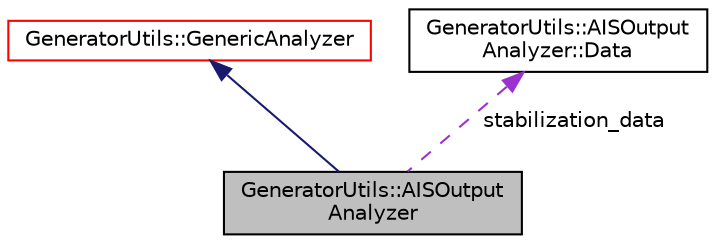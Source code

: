 digraph "GeneratorUtils::AISOutputAnalyzer"
{
 // LATEX_PDF_SIZE
  edge [fontname="Helvetica",fontsize="10",labelfontname="Helvetica",labelfontsize="10"];
  node [fontname="Helvetica",fontsize="10",shape=record];
  Node1 [label="GeneratorUtils::AISOutput\lAnalyzer",height=0.2,width=0.4,color="black", fillcolor="grey75", style="filled", fontcolor="black",tooltip=" "];
  Node2 -> Node1 [dir="back",color="midnightblue",fontsize="10",style="solid",fontname="Helvetica"];
  Node2 [label="GeneratorUtils::GenericAnalyzer",height=0.2,width=0.4,color="red", fillcolor="white", style="filled",URL="$class_generator_utils_1_1_generic_analyzer.html",tooltip=" "];
  Node5 -> Node1 [dir="back",color="darkorchid3",fontsize="10",style="dashed",label=" stabilization_data" ,fontname="Helvetica"];
  Node5 [label="GeneratorUtils::AISOutput\lAnalyzer::Data",height=0.2,width=0.4,color="black", fillcolor="white", style="filled",URL="$struct_generator_utils_1_1_a_i_s_output_analyzer_1_1_data.html",tooltip=" "];
}

